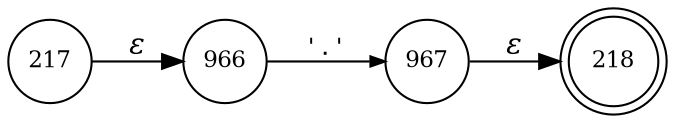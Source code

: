 digraph ATN {
rankdir=LR;
s218[fontsize=11, label="218", shape=doublecircle, fixedsize=true, width=.6];
s966[fontsize=11,label="966", shape=circle, fixedsize=true, width=.55, peripheries=1];
s967[fontsize=11,label="967", shape=circle, fixedsize=true, width=.55, peripheries=1];
s217[fontsize=11,label="217", shape=circle, fixedsize=true, width=.55, peripheries=1];
s217 -> s966 [fontname="Times-Italic", label="&epsilon;"];
s966 -> s967 [fontsize=11, fontname="Courier", arrowsize=.7, label = "'.'", arrowhead = normal];
s967 -> s218 [fontname="Times-Italic", label="&epsilon;"];
}